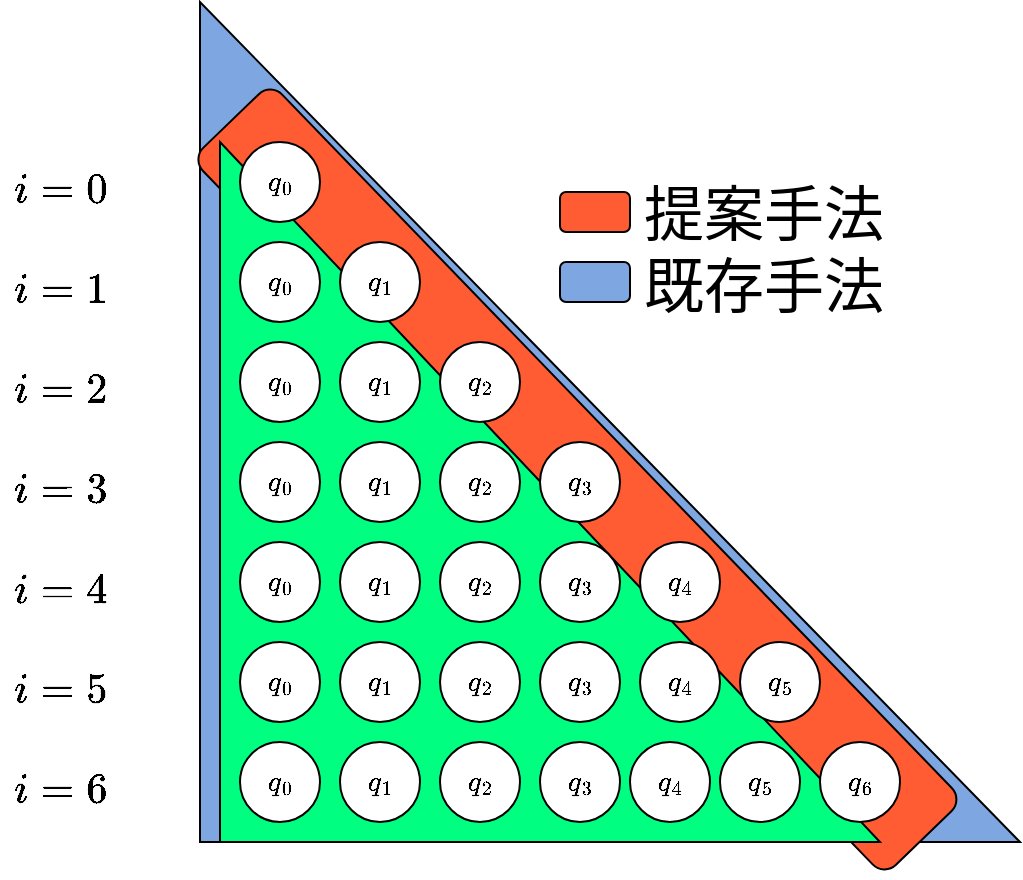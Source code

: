<mxfile version="20.8.8" type="github">
  <diagram name="ページ1" id="fXQGwLwxcsX7CUMJAYKi">
    <mxGraphModel dx="1000" dy="622" grid="1" gridSize="10" guides="1" tooltips="1" connect="1" arrows="1" fold="1" page="1" pageScale="1" pageWidth="827" pageHeight="1169" math="1" shadow="0">
      <root>
        <mxCell id="0" />
        <mxCell id="1" parent="0" />
        <mxCell id="EVj-vUJIYEx4gGSBxMJp-107" value="" style="verticalLabelPosition=bottom;verticalAlign=top;html=1;shape=mxgraph.basic.orthogonal_triangle;rounded=1;strokeColor=default;fontFamily=Helvetica;fontSize=12;fontColor=default;fillColor=#7EA6E0;" vertex="1" parent="1">
          <mxGeometry x="220" y="60" width="410" height="420" as="geometry" />
        </mxCell>
        <mxCell id="EVj-vUJIYEx4gGSBxMJp-97" value="" style="rounded=1;whiteSpace=wrap;html=1;rotation=46;direction=west;fillColor=#FF5C33;shadow=0;" vertex="1" parent="1">
          <mxGeometry x="159.47" y="271.24" width="498.47" height="55" as="geometry" />
        </mxCell>
        <mxCell id="EVj-vUJIYEx4gGSBxMJp-130" value="" style="verticalLabelPosition=bottom;verticalAlign=top;html=1;shape=mxgraph.basic.orthogonal_triangle;rounded=1;strokeColor=default;fontFamily=Helvetica;fontSize=12;fontColor=default;fillColor=#00FF80;" vertex="1" parent="1">
          <mxGeometry x="230" y="130" width="330" height="350" as="geometry" />
        </mxCell>
        <mxCell id="EVj-vUJIYEx4gGSBxMJp-1" value="`q_3`" style="ellipse;whiteSpace=wrap;html=1;aspect=fixed;" vertex="1" parent="1">
          <mxGeometry x="390" y="430" width="40" height="40" as="geometry" />
        </mxCell>
        <mxCell id="EVj-vUJIYEx4gGSBxMJp-2" value="`q_2`" style="ellipse;whiteSpace=wrap;html=1;aspect=fixed;" vertex="1" parent="1">
          <mxGeometry x="340" y="430" width="40" height="40" as="geometry" />
        </mxCell>
        <mxCell id="EVj-vUJIYEx4gGSBxMJp-3" value="`q_1`" style="ellipse;whiteSpace=wrap;html=1;aspect=fixed;" vertex="1" parent="1">
          <mxGeometry x="290" y="430" width="40" height="40" as="geometry" />
        </mxCell>
        <mxCell id="EVj-vUJIYEx4gGSBxMJp-4" value="`q_0`" style="ellipse;whiteSpace=wrap;html=1;aspect=fixed;" vertex="1" parent="1">
          <mxGeometry x="240" y="430" width="40" height="40" as="geometry" />
        </mxCell>
        <mxCell id="EVj-vUJIYEx4gGSBxMJp-9" value="`q_5`" style="ellipse;whiteSpace=wrap;html=1;aspect=fixed;" vertex="1" parent="1">
          <mxGeometry x="480" y="430" width="40" height="40" as="geometry" />
        </mxCell>
        <mxCell id="EVj-vUJIYEx4gGSBxMJp-51" value="`q_4`" style="ellipse;whiteSpace=wrap;html=1;aspect=fixed;" vertex="1" parent="1">
          <mxGeometry x="435" y="430" width="40" height="40" as="geometry" />
        </mxCell>
        <mxCell id="EVj-vUJIYEx4gGSBxMJp-56" value="`q_6`" style="ellipse;whiteSpace=wrap;html=1;aspect=fixed;" vertex="1" parent="1">
          <mxGeometry x="530" y="430" width="40" height="40" as="geometry" />
        </mxCell>
        <mxCell id="EVj-vUJIYEx4gGSBxMJp-61" value="`q_3`" style="ellipse;whiteSpace=wrap;html=1;aspect=fixed;" vertex="1" parent="1">
          <mxGeometry x="390" y="380" width="40" height="40" as="geometry" />
        </mxCell>
        <mxCell id="EVj-vUJIYEx4gGSBxMJp-62" value="`q_2`" style="ellipse;whiteSpace=wrap;html=1;aspect=fixed;" vertex="1" parent="1">
          <mxGeometry x="340" y="380" width="40" height="40" as="geometry" />
        </mxCell>
        <mxCell id="EVj-vUJIYEx4gGSBxMJp-63" value="`q_1`" style="ellipse;whiteSpace=wrap;html=1;aspect=fixed;" vertex="1" parent="1">
          <mxGeometry x="290" y="380" width="40" height="40" as="geometry" />
        </mxCell>
        <mxCell id="EVj-vUJIYEx4gGSBxMJp-64" value="`q_0`" style="ellipse;whiteSpace=wrap;html=1;aspect=fixed;" vertex="1" parent="1">
          <mxGeometry x="240" y="380" width="40" height="40" as="geometry" />
        </mxCell>
        <mxCell id="EVj-vUJIYEx4gGSBxMJp-65" value="`q_5`" style="ellipse;whiteSpace=wrap;html=1;aspect=fixed;" vertex="1" parent="1">
          <mxGeometry x="490" y="380" width="40" height="40" as="geometry" />
        </mxCell>
        <mxCell id="EVj-vUJIYEx4gGSBxMJp-66" value="`q_4`" style="ellipse;whiteSpace=wrap;html=1;aspect=fixed;" vertex="1" parent="1">
          <mxGeometry x="440" y="380" width="40" height="40" as="geometry" />
        </mxCell>
        <mxCell id="EVj-vUJIYEx4gGSBxMJp-68" value="`q_3`" style="ellipse;whiteSpace=wrap;html=1;aspect=fixed;" vertex="1" parent="1">
          <mxGeometry x="390" y="330" width="40" height="40" as="geometry" />
        </mxCell>
        <mxCell id="EVj-vUJIYEx4gGSBxMJp-69" value="`q_2`" style="ellipse;whiteSpace=wrap;html=1;aspect=fixed;" vertex="1" parent="1">
          <mxGeometry x="340" y="330" width="40" height="40" as="geometry" />
        </mxCell>
        <mxCell id="EVj-vUJIYEx4gGSBxMJp-70" value="`q_1`" style="ellipse;whiteSpace=wrap;html=1;aspect=fixed;" vertex="1" parent="1">
          <mxGeometry x="290" y="330" width="40" height="40" as="geometry" />
        </mxCell>
        <mxCell id="EVj-vUJIYEx4gGSBxMJp-71" value="`q_0`" style="ellipse;whiteSpace=wrap;html=1;aspect=fixed;" vertex="1" parent="1">
          <mxGeometry x="240" y="330" width="40" height="40" as="geometry" />
        </mxCell>
        <mxCell id="EVj-vUJIYEx4gGSBxMJp-73" value="`q_4`" style="ellipse;whiteSpace=wrap;html=1;aspect=fixed;" vertex="1" parent="1">
          <mxGeometry x="440" y="330" width="40" height="40" as="geometry" />
        </mxCell>
        <mxCell id="EVj-vUJIYEx4gGSBxMJp-75" value="`q_3`" style="ellipse;whiteSpace=wrap;html=1;aspect=fixed;" vertex="1" parent="1">
          <mxGeometry x="390" y="280" width="40" height="40" as="geometry" />
        </mxCell>
        <mxCell id="EVj-vUJIYEx4gGSBxMJp-76" value="`q_2`" style="ellipse;whiteSpace=wrap;html=1;aspect=fixed;" vertex="1" parent="1">
          <mxGeometry x="340" y="280" width="40" height="40" as="geometry" />
        </mxCell>
        <mxCell id="EVj-vUJIYEx4gGSBxMJp-77" value="`q_1`" style="ellipse;whiteSpace=wrap;html=1;aspect=fixed;" vertex="1" parent="1">
          <mxGeometry x="290" y="280" width="40" height="40" as="geometry" />
        </mxCell>
        <mxCell id="EVj-vUJIYEx4gGSBxMJp-78" value="`q_0`" style="ellipse;whiteSpace=wrap;html=1;aspect=fixed;" vertex="1" parent="1">
          <mxGeometry x="240" y="280" width="40" height="40" as="geometry" />
        </mxCell>
        <mxCell id="EVj-vUJIYEx4gGSBxMJp-83" value="`q_2`" style="ellipse;whiteSpace=wrap;html=1;aspect=fixed;" vertex="1" parent="1">
          <mxGeometry x="340" y="230" width="40" height="40" as="geometry" />
        </mxCell>
        <mxCell id="EVj-vUJIYEx4gGSBxMJp-84" value="`q_1`" style="ellipse;whiteSpace=wrap;html=1;aspect=fixed;" vertex="1" parent="1">
          <mxGeometry x="290" y="230" width="40" height="40" as="geometry" />
        </mxCell>
        <mxCell id="EVj-vUJIYEx4gGSBxMJp-85" value="`q_0`" style="ellipse;whiteSpace=wrap;html=1;aspect=fixed;" vertex="1" parent="1">
          <mxGeometry x="240" y="230" width="40" height="40" as="geometry" />
        </mxCell>
        <mxCell id="EVj-vUJIYEx4gGSBxMJp-91" value="`q_1`" style="ellipse;whiteSpace=wrap;html=1;aspect=fixed;" vertex="1" parent="1">
          <mxGeometry x="290" y="180" width="40" height="40" as="geometry" />
        </mxCell>
        <mxCell id="EVj-vUJIYEx4gGSBxMJp-92" value="`q_0`" style="ellipse;whiteSpace=wrap;html=1;aspect=fixed;" vertex="1" parent="1">
          <mxGeometry x="240" y="180" width="40" height="40" as="geometry" />
        </mxCell>
        <mxCell id="EVj-vUJIYEx4gGSBxMJp-96" value="`q_0`" style="ellipse;whiteSpace=wrap;html=1;aspect=fixed;" vertex="1" parent="1">
          <mxGeometry x="240" y="130" width="40" height="40" as="geometry" />
        </mxCell>
        <mxCell id="EVj-vUJIYEx4gGSBxMJp-98" value="&lt;font style=&quot;font-size: 18px;&quot;&gt;`i=3`&lt;/font&gt;" style="text;html=1;strokeColor=none;fillColor=none;align=center;verticalAlign=middle;whiteSpace=wrap;rounded=0;" vertex="1" parent="1">
          <mxGeometry x="120" y="290" width="60" height="30" as="geometry" />
        </mxCell>
        <mxCell id="EVj-vUJIYEx4gGSBxMJp-99" value="&lt;font style=&quot;font-size: 18px;&quot;&gt;`i=4`&lt;/font&gt;" style="text;html=1;strokeColor=none;fillColor=none;align=center;verticalAlign=middle;whiteSpace=wrap;rounded=0;" vertex="1" parent="1">
          <mxGeometry x="120" y="340" width="60" height="30" as="geometry" />
        </mxCell>
        <mxCell id="EVj-vUJIYEx4gGSBxMJp-100" value="&lt;font style=&quot;font-size: 18px;&quot;&gt;`i=5`&lt;/font&gt;" style="text;html=1;strokeColor=none;fillColor=none;align=center;verticalAlign=middle;whiteSpace=wrap;rounded=0;" vertex="1" parent="1">
          <mxGeometry x="120" y="390" width="60" height="30" as="geometry" />
        </mxCell>
        <mxCell id="EVj-vUJIYEx4gGSBxMJp-101" value="&lt;font style=&quot;font-size: 18px;&quot;&gt;`i=6`&lt;/font&gt;" style="text;html=1;strokeColor=none;fillColor=none;align=center;verticalAlign=middle;whiteSpace=wrap;rounded=0;" vertex="1" parent="1">
          <mxGeometry x="120" y="440" width="60" height="30" as="geometry" />
        </mxCell>
        <mxCell id="EVj-vUJIYEx4gGSBxMJp-103" value="&lt;font style=&quot;font-size: 18px;&quot;&gt;`i=2`&lt;/font&gt;" style="text;html=1;strokeColor=none;fillColor=none;align=center;verticalAlign=middle;whiteSpace=wrap;rounded=0;" vertex="1" parent="1">
          <mxGeometry x="120" y="240" width="60" height="30" as="geometry" />
        </mxCell>
        <mxCell id="EVj-vUJIYEx4gGSBxMJp-104" value="&lt;font style=&quot;font-size: 18px;&quot;&gt;`i=1`&lt;/font&gt;" style="text;html=1;strokeColor=none;fillColor=none;align=center;verticalAlign=middle;whiteSpace=wrap;rounded=0;" vertex="1" parent="1">
          <mxGeometry x="120" y="190" width="60" height="30" as="geometry" />
        </mxCell>
        <mxCell id="EVj-vUJIYEx4gGSBxMJp-105" value="&lt;font style=&quot;font-size: 18px;&quot;&gt;`i=0`&lt;/font&gt;" style="text;html=1;strokeColor=none;fillColor=none;align=center;verticalAlign=middle;whiteSpace=wrap;rounded=0;" vertex="1" parent="1">
          <mxGeometry x="120" y="140" width="60" height="30" as="geometry" />
        </mxCell>
        <mxCell id="EVj-vUJIYEx4gGSBxMJp-124" value="&lt;div&gt;&lt;br&gt;&lt;/div&gt;&lt;ul&gt;&lt;li&gt;提案手法&lt;/li&gt;&lt;li&gt;既存手法&lt;/li&gt;&lt;/ul&gt;" style="text;strokeColor=none;fillColor=none;html=1;whiteSpace=wrap;verticalAlign=middle;overflow=hidden;fontSize=30;fontFamily=Helvetica;fontColor=default;" vertex="1" parent="1">
          <mxGeometry x="400" y="80" width="180" height="170" as="geometry" />
        </mxCell>
        <mxCell id="EVj-vUJIYEx4gGSBxMJp-128" value="" style="rounded=1;whiteSpace=wrap;html=1;strokeColor=default;fontFamily=Helvetica;fontSize=12;fontColor=default;fillColor=#7EA6E0;" vertex="1" parent="1">
          <mxGeometry x="400" y="190" width="35" height="20" as="geometry" />
        </mxCell>
        <mxCell id="EVj-vUJIYEx4gGSBxMJp-129" value="" style="rounded=1;whiteSpace=wrap;html=1;strokeColor=default;fontFamily=Helvetica;fontSize=12;fontColor=default;fillColor=#FF5C33;" vertex="1" parent="1">
          <mxGeometry x="400" y="155" width="35" height="20" as="geometry" />
        </mxCell>
      </root>
    </mxGraphModel>
  </diagram>
</mxfile>
